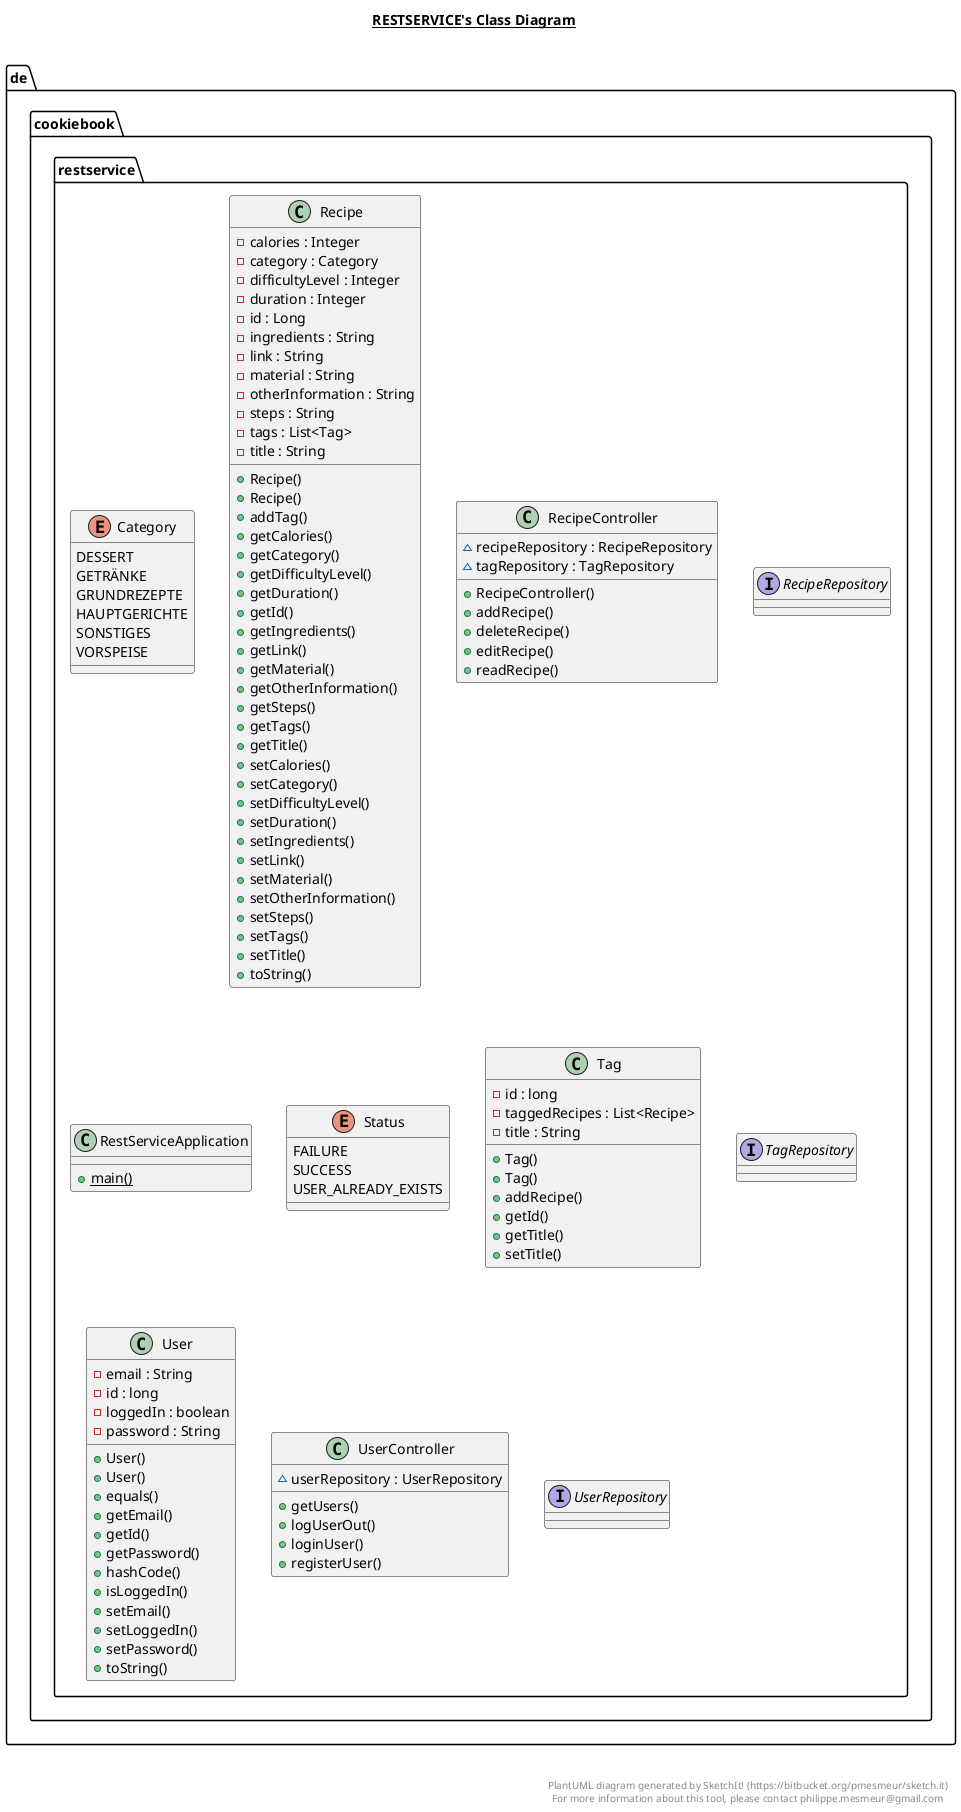 @startuml

title __RESTSERVICE's Class Diagram__\n

  namespace de.cookiebook.restservice {
    enum Category {
      DESSERT
      GETRÄNKE
      GRUNDREZEPTE
      HAUPTGERICHTE
      SONSTIGES
      VORSPEISE
    }
  }
  

  namespace de.cookiebook.restservice {
    class de.cookiebook.restservice.Recipe {
        - calories : Integer
        - category : Category
        - difficultyLevel : Integer
        - duration : Integer
        - id : Long
        - ingredients : String
        - link : String
        - material : String
        - otherInformation : String
        - steps : String
        - tags : List<Tag>
        - title : String
        + Recipe()
        + Recipe()
        + addTag()
        + getCalories()
        + getCategory()
        + getDifficultyLevel()
        + getDuration()
        + getId()
        + getIngredients()
        + getLink()
        + getMaterial()
        + getOtherInformation()
        + getSteps()
        + getTags()
        + getTitle()
        + setCalories()
        + setCategory()
        + setDifficultyLevel()
        + setDuration()
        + setIngredients()
        + setLink()
        + setMaterial()
        + setOtherInformation()
        + setSteps()
        + setTags()
        + setTitle()
        + toString()
    }
  }
  

  namespace de.cookiebook.restservice {
    class de.cookiebook.restservice.RecipeController {
        ~ recipeRepository : RecipeRepository
        ~ tagRepository : TagRepository
        + RecipeController()
        + addRecipe()
        + deleteRecipe()
        + editRecipe()
        + readRecipe()
    }
  }
  

  namespace de.cookiebook.restservice {
    interface de.cookiebook.restservice.RecipeRepository {
    }
  }
  

  namespace de.cookiebook.restservice {
    class de.cookiebook.restservice.RestServiceApplication {
        {static} + main()
    }
  }
  

  namespace de.cookiebook.restservice {
    enum Status {
      FAILURE
      SUCCESS
      USER_ALREADY_EXISTS
    }
  }
  

  namespace de.cookiebook.restservice {
    class de.cookiebook.restservice.Tag {
        - id : long
        - taggedRecipes : List<Recipe>
        - title : String
        + Tag()
        + Tag()
        + addRecipe()
        + getId()
        + getTitle()
        + setTitle()
    }
  }
  

  namespace de.cookiebook.restservice {
    interface de.cookiebook.restservice.TagRepository {
    }
  }
  

  namespace de.cookiebook.restservice {
    class de.cookiebook.restservice.User {
        - email : String
        - id : long
        - loggedIn : boolean
        - password : String
        + User()
        + User()
        + equals()
        + getEmail()
        + getId()
        + getPassword()
        + hashCode()
        + isLoggedIn()
        + setEmail()
        + setLoggedIn()
        + setPassword()
        + toString()
    }
  }
  

  namespace de.cookiebook.restservice {
    class de.cookiebook.restservice.UserController {
        ~ userRepository : UserRepository
        + getUsers()
        + logUserOut()
        + loginUser()
        + registerUser()
    }
  }
  

  namespace de.cookiebook.restservice {
    interface de.cookiebook.restservice.UserRepository {
    }
  }
  



right footer


PlantUML diagram generated by SketchIt! (https://bitbucket.org/pmesmeur/sketch.it)
For more information about this tool, please contact philippe.mesmeur@gmail.com
endfooter

@enduml
